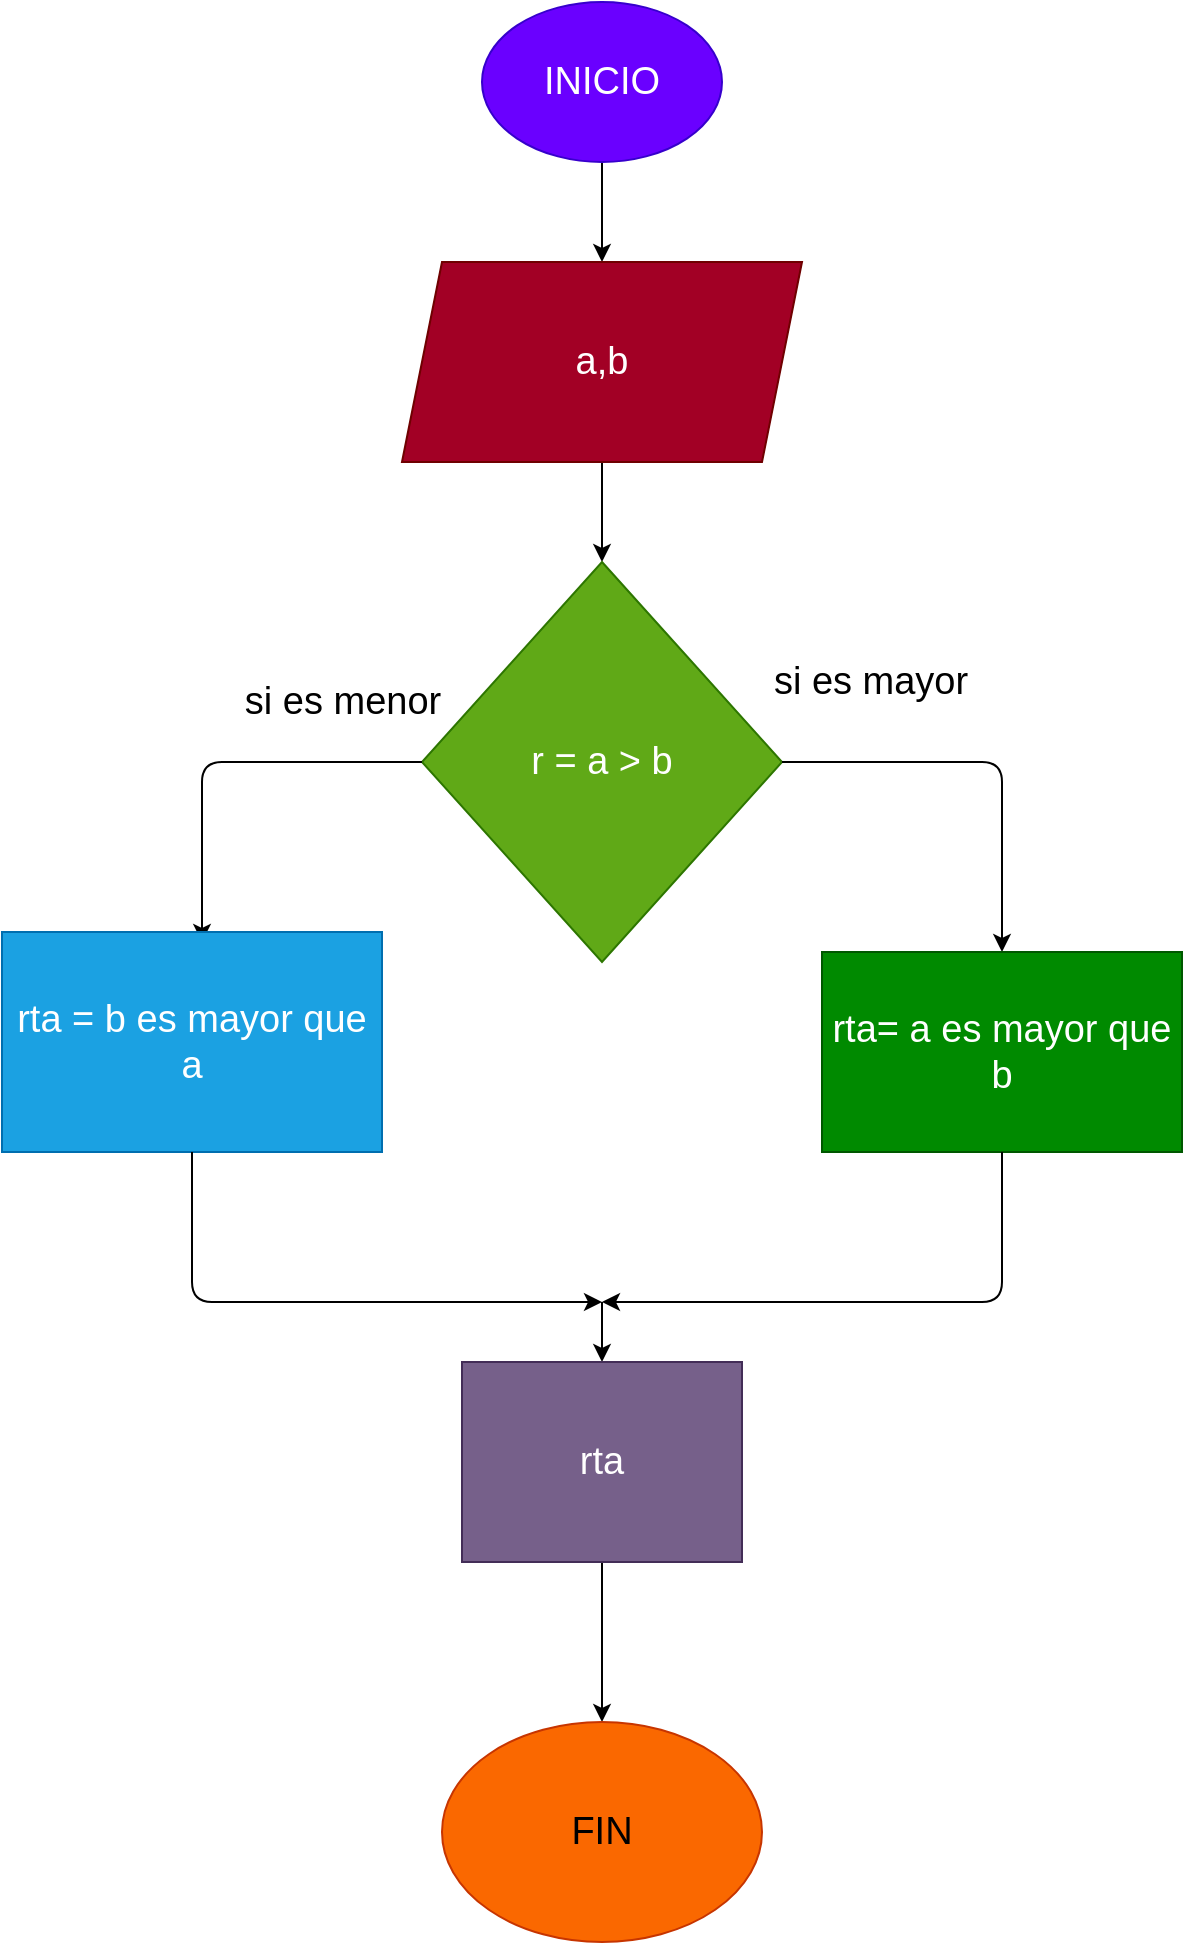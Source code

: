 <mxfile>
    <diagram id="q747DER0Um33_L1rtJIN" name="Página-1">
        <mxGraphModel dx="1403" dy="480" grid="1" gridSize="10" guides="1" tooltips="1" connect="1" arrows="1" fold="1" page="1" pageScale="1" pageWidth="827" pageHeight="1169" math="0" shadow="0">
            <root>
                <mxCell id="0"/>
                <mxCell id="1" parent="0"/>
                <mxCell id="8" value="" style="edgeStyle=none;html=1;fontSize=19;" parent="1" source="2" target="7" edge="1">
                    <mxGeometry relative="1" as="geometry"/>
                </mxCell>
                <mxCell id="2" value="&lt;span style=&quot;font-size: 19px;&quot;&gt;INICIO&lt;/span&gt;" style="ellipse;whiteSpace=wrap;html=1;fillColor=#6a00ff;fontColor=#ffffff;strokeColor=#3700CC;" parent="1" vertex="1">
                    <mxGeometry x="220" y="10" width="120" height="80" as="geometry"/>
                </mxCell>
                <mxCell id="14" value="" style="edgeStyle=none;html=1;fontSize=19;" parent="1" source="7" target="13" edge="1">
                    <mxGeometry relative="1" as="geometry"/>
                </mxCell>
                <mxCell id="7" value="a,b" style="shape=parallelogram;perimeter=parallelogramPerimeter;whiteSpace=wrap;html=1;fixedSize=1;fontSize=19;fillColor=#a20025;fontColor=#ffffff;strokeColor=#6F0000;" parent="1" vertex="1">
                    <mxGeometry x="180" y="140" width="200" height="100" as="geometry"/>
                </mxCell>
                <mxCell id="13" value="r = a &amp;gt; b" style="rhombus;whiteSpace=wrap;html=1;fontSize=19;fillColor=#60a917;fontColor=#ffffff;strokeColor=#2D7600;" parent="1" vertex="1">
                    <mxGeometry x="190" y="290" width="180" height="200" as="geometry"/>
                </mxCell>
                <mxCell id="15" value="" style="endArrow=classic;html=1;fontSize=19;exitX=1;exitY=0.5;exitDx=0;exitDy=0;" parent="1" source="13" target="16" edge="1">
                    <mxGeometry width="50" height="50" relative="1" as="geometry">
                        <mxPoint x="380" y="390" as="sourcePoint"/>
                        <mxPoint x="480" y="520" as="targetPoint"/>
                        <Array as="points">
                            <mxPoint x="480" y="390"/>
                        </Array>
                    </mxGeometry>
                </mxCell>
                <mxCell id="16" value="rta= a es mayor que b" style="rounded=0;whiteSpace=wrap;html=1;fontSize=19;fillColor=#008a00;fontColor=#ffffff;strokeColor=#005700;" parent="1" vertex="1">
                    <mxGeometry x="390" y="485" width="180" height="100" as="geometry"/>
                </mxCell>
                <mxCell id="17" value="si es mayor" style="text;html=1;align=center;verticalAlign=middle;resizable=0;points=[];autosize=1;strokeColor=none;fillColor=none;fontSize=19;" parent="1" vertex="1">
                    <mxGeometry x="354" y="330" width="120" height="40" as="geometry"/>
                </mxCell>
                <mxCell id="18" value="" style="endArrow=classic;html=1;fontSize=19;" parent="1" edge="1">
                    <mxGeometry width="50" height="50" relative="1" as="geometry">
                        <mxPoint x="190" y="390" as="sourcePoint"/>
                        <mxPoint x="80" y="480" as="targetPoint"/>
                        <Array as="points">
                            <mxPoint x="80" y="390"/>
                        </Array>
                    </mxGeometry>
                </mxCell>
                <mxCell id="20" value="rta = b es mayor que a" style="rounded=0;whiteSpace=wrap;html=1;fontSize=19;fillColor=#1ba1e2;fontColor=#ffffff;strokeColor=#006EAF;" parent="1" vertex="1">
                    <mxGeometry x="-20" y="475" width="190" height="110" as="geometry"/>
                </mxCell>
                <mxCell id="21" value="si es menor" style="text;html=1;align=center;verticalAlign=middle;resizable=0;points=[];autosize=1;strokeColor=none;fillColor=none;fontSize=19;" parent="1" vertex="1">
                    <mxGeometry x="90" y="340" width="120" height="40" as="geometry"/>
                </mxCell>
                <mxCell id="26" value="" style="endArrow=classic;html=1;fontSize=19;exitX=0.5;exitY=1;exitDx=0;exitDy=0;" parent="1" source="20" edge="1">
                    <mxGeometry width="50" height="50" relative="1" as="geometry">
                        <mxPoint x="210" y="600" as="sourcePoint"/>
                        <mxPoint x="280" y="660" as="targetPoint"/>
                        <Array as="points">
                            <mxPoint x="75" y="660"/>
                        </Array>
                    </mxGeometry>
                </mxCell>
                <mxCell id="27" value="" style="endArrow=classic;html=1;fontSize=19;exitX=0.5;exitY=1;exitDx=0;exitDy=0;" parent="1" source="16" edge="1">
                    <mxGeometry width="50" height="50" relative="1" as="geometry">
                        <mxPoint x="210" y="600" as="sourcePoint"/>
                        <mxPoint x="280" y="660" as="targetPoint"/>
                        <Array as="points">
                            <mxPoint x="480" y="660"/>
                        </Array>
                    </mxGeometry>
                </mxCell>
                <mxCell id="28" value="" style="endArrow=classic;html=1;fontSize=19;" parent="1" target="29" edge="1">
                    <mxGeometry width="50" height="50" relative="1" as="geometry">
                        <mxPoint x="280" y="660" as="sourcePoint"/>
                        <mxPoint x="280" y="720" as="targetPoint"/>
                    </mxGeometry>
                </mxCell>
                <mxCell id="32" value="" style="edgeStyle=none;html=1;fontSize=19;" parent="1" source="29" target="31" edge="1">
                    <mxGeometry relative="1" as="geometry"/>
                </mxCell>
                <mxCell id="29" value="rta" style="rounded=0;whiteSpace=wrap;html=1;fontSize=19;fillColor=#76608a;fontColor=#ffffff;strokeColor=#432D57;" parent="1" vertex="1">
                    <mxGeometry x="210" y="690" width="140" height="100" as="geometry"/>
                </mxCell>
                <mxCell id="31" value="FIN" style="ellipse;whiteSpace=wrap;html=1;fontSize=19;fillColor=#fa6800;fontColor=#000000;strokeColor=#C73500;" parent="1" vertex="1">
                    <mxGeometry x="200" y="870" width="160" height="110" as="geometry"/>
                </mxCell>
            </root>
        </mxGraphModel>
    </diagram>
</mxfile>
